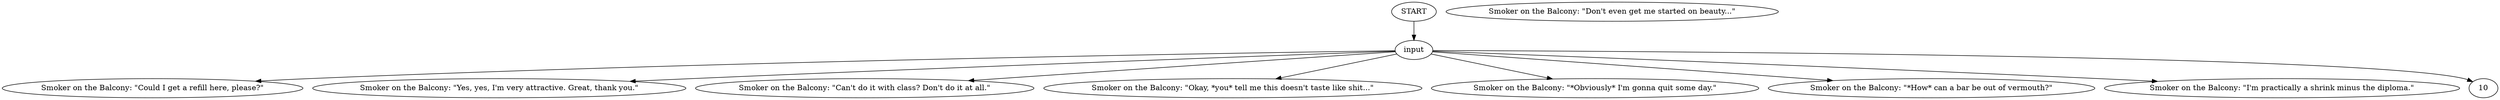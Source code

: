 # BACKYARD / SMOKER ON THE BALCONY barks whirling
# Barks in Whirling.
# ==================================================
digraph G {
	  0 [label="START"];
	  1 [label="input"];
	  2 [label="Smoker on the Balcony: \"Could I get a refill here, please?\""];
	  3 [label="Smoker on the Balcony: \"Yes, yes, I'm very attractive. Great, thank you.\""];
	  4 [label="Smoker on the Balcony: \"Can't do it with class? Don't do it at all.\""];
	  5 [label="Smoker on the Balcony: \"Okay, *you* tell me this doesn't taste like shit...\""];
	  6 [label="Smoker on the Balcony: \"Don't even get me started on beauty...\""];
	  7 [label="Smoker on the Balcony: \"*Obviously* I'm gonna quit some day.\""];
	  8 [label="Smoker on the Balcony: \"*How* can a bar be out of vermouth?\""];
	  9 [label="Smoker on the Balcony: \"I'm practically a shrink minus the diploma.\""];
	  0 -> 1
	  1 -> 2
	  1 -> 3
	  1 -> 4
	  1 -> 5
	  1 -> 7
	  1 -> 8
	  1 -> 9
	  1 -> 10
}

